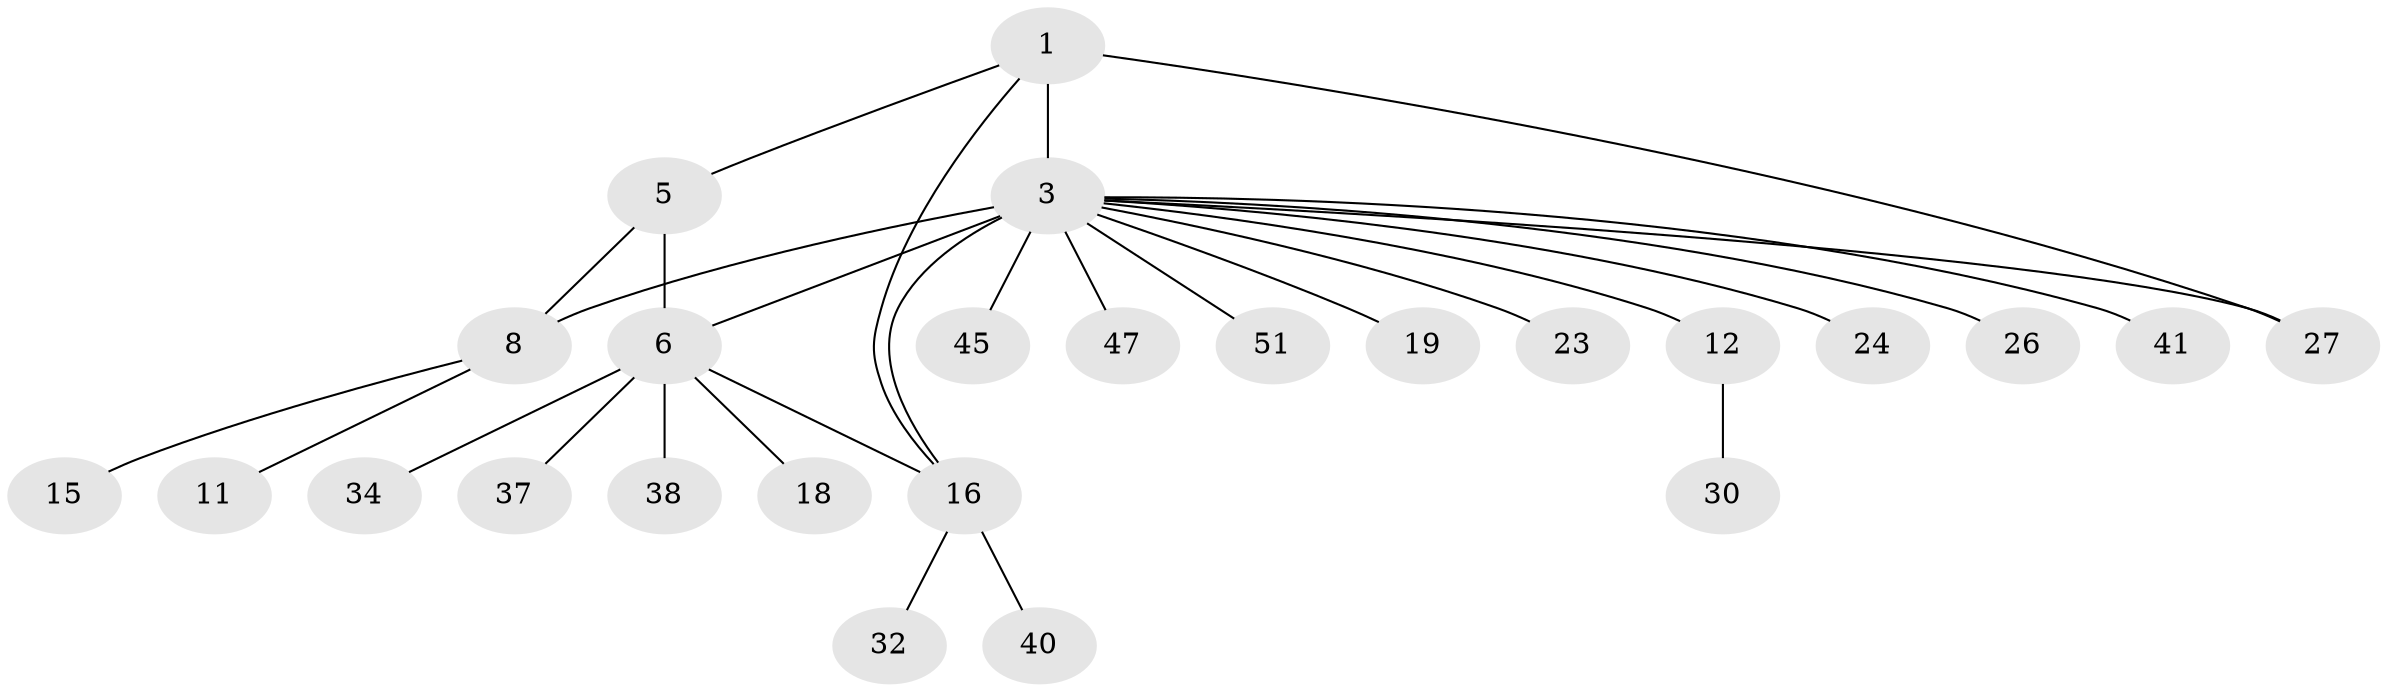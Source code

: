 // original degree distribution, {3: 0.11764705882352941, 6: 0.0392156862745098, 8: 0.0392156862745098, 5: 0.058823529411764705, 11: 0.0196078431372549, 4: 0.0392156862745098, 1: 0.5490196078431373, 2: 0.13725490196078433}
// Generated by graph-tools (version 1.1) at 2025/15/03/09/25 04:15:48]
// undirected, 25 vertices, 29 edges
graph export_dot {
graph [start="1"]
  node [color=gray90,style=filled];
  1 [super="+2+46"];
  3 [super="+4+17+42+9+13+14"];
  5 [super="+7"];
  6;
  8 [super="+29+31+39+50+43"];
  11;
  12 [super="+49+20"];
  15 [super="+33"];
  16;
  18;
  19;
  23;
  24;
  26;
  27 [super="+36"];
  30;
  32;
  34;
  37;
  38;
  40;
  41;
  45;
  47;
  51;
  1 -- 3 [weight=3];
  1 -- 5 [weight=2];
  1 -- 27;
  1 -- 16;
  3 -- 8 [weight=3];
  3 -- 51;
  3 -- 6 [weight=2];
  3 -- 23;
  3 -- 47;
  3 -- 26;
  3 -- 45;
  3 -- 27;
  3 -- 41;
  3 -- 12;
  3 -- 16;
  3 -- 24;
  3 -- 19;
  5 -- 6;
  5 -- 8;
  6 -- 16;
  6 -- 18;
  6 -- 34;
  6 -- 37;
  6 -- 38;
  8 -- 11;
  8 -- 15;
  12 -- 30;
  16 -- 32;
  16 -- 40;
}
